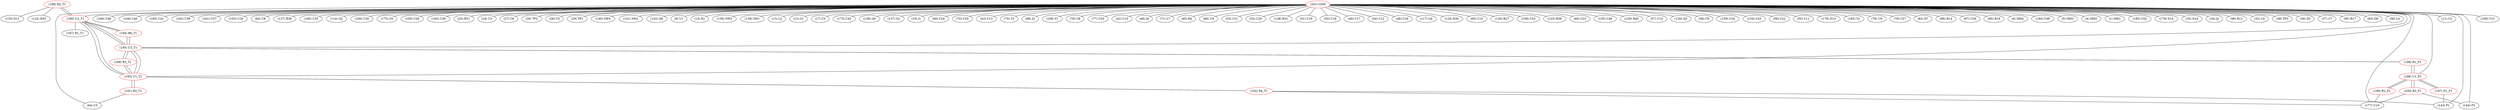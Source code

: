 graph {
	188 [label="(188) R2_T1" color=red]
	135 [label="(135) D11"]
	122 [label="(122) R35"]
	190 [label="(190) U2_T1"]
	189 [label="(189) R5_T1" color=red]
	195 [label="(195) U3_T1"]
	193 [label="(193) U1_T1"]
	190 [label="(190) U2_T1" color=red]
	195 [label="(195) U3_T1"]
	193 [label="(193) U1_T1"]
	188 [label="(188) R2_T1"]
	187 [label="(187) R1_T1"]
	194 [label="(194) R6_T1"]
	191 [label="(191) R3_T1" color=red]
	44 [label="(44) U5"]
	193 [label="(193) U1_T1"]
	192 [label="(192) R4_T1" color=red]
	177 [label="(177) U10"]
	143 [label="(143) P1"]
	193 [label="(193) U1_T1"]
	193 [label="(193) U1_T1" color=red]
	192 [label="(192) R4_T1"]
	190 [label="(190) U2_T1"]
	195 [label="(195) U3_T1"]
	189 [label="(189) R5_T1"]
	191 [label="(191) R3_T1"]
	194 [label="(194) R6_T1" color=red]
	195 [label="(195) U3_T1"]
	190 [label="(190) U2_T1"]
	195 [label="(195) U3_T1" color=red]
	194 [label="(194) R6_T1"]
	189 [label="(189) R5_T1"]
	190 [label="(190) U2_T1"]
	193 [label="(193) U1_T1"]
	198 [label="(198) R1_P1"]
	196 [label="(196) U1_P1" color=red]
	197 [label="(197) D1_P1"]
	199 [label="(199) R2_P1"]
	200 [label="(200) R3_P1"]
	198 [label="(198) R1_P1"]
	197 [label="(197) D1_P1" color=red]
	143 [label="(143) P1"]
	196 [label="(196) U1_P1"]
	198 [label="(198) R1_P1" color=red]
	195 [label="(195) U3_T1"]
	196 [label="(196) U1_P1"]
	199 [label="(199) R2_P1" color=red]
	177 [label="(177) U10"]
	196 [label="(196) U1_P1"]
	200 [label="(200) R3_P1" color=red]
	177 [label="(177) U10"]
	144 [label="(144) P2"]
	196 [label="(196) U1_P1"]
	201 [label="(201) GND" color=red]
	11 [label="(11) C2"]
	109 [label="(109) C31"]
	166 [label="(166) C48"]
	164 [label="(164) C40"]
	165 [label="(165) C41"]
	162 [label="(162) C38"]
	161 [label="(161) C37"]
	103 [label="(103) C29"]
	64 [label="(64) U8"]
	127 [label="(127) R39"]
	160 [label="(160) C35"]
	114 [label="(114) Q2"]
	106 [label="(106) C30"]
	175 [label="(175) S5"]
	100 [label="(100) C28"]
	163 [label="(163) C39"]
	25 [label="(25) BT1"]
	24 [label="(24) U3"]
	27 [label="(27) C6"]
	177 [label="(177) U10"]
	30 [label="(30) TP2"]
	28 [label="(28) C5"]
	29 [label="(29) TP1"]
	144 [label="(144) P2"]
	140 [label="(140) SW4"]
	141 [label="(141) SW2"]
	132 [label="(132) Q6"]
	9 [label="(9) U1"]
	14 [label="(14) R1"]
	139 [label="(139) SW3"]
	138 [label="(138) SW1"]
	13 [label="(13) L2"]
	12 [label="(12) C1"]
	17 [label="(17) C3"]
	173 [label="(173) C42"]
	136 [label="(136) Q5"]
	137 [label="(137) Q1"]
	19 [label="(19) J1"]
	69 [label="(69) C24"]
	70 [label="(70) C25"]
	44 [label="(44) U5"]
	43 [label="(43) C13"]
	75 [label="(75) Y3"]
	68 [label="(68) J3"]
	169 [label="(169) Y1"]
	76 [label="(76) C8"]
	77 [label="(77) C53"]
	42 [label="(42) C15"]
	46 [label="(46) J4"]
	71 [label="(71) L7"]
	40 [label="(40) R4"]
	66 [label="(66) U6"]
	53 [label="(53) C21"]
	52 [label="(52) C20"]
	128 [label="(128) R31"]
	51 [label="(51) C19"]
	50 [label="(50) C18"]
	49 [label="(49) C17"]
	54 [label="(54) C12"]
	48 [label="(48) C16"]
	117 [label="(117) Q4"]
	124 [label="(124) R30"]
	65 [label="(65) C10"]
	126 [label="(126) R27"]
	158 [label="(158) C33"]
	125 [label="(125) R36"]
	60 [label="(60) C23"]
	155 [label="(155) C46"]
	129 [label="(129) R40"]
	57 [label="(57) C14"]
	120 [label="(120) Q3"]
	58 [label="(58) C9"]
	159 [label="(159) C34"]
	154 [label="(154) C43"]
	56 [label="(56) C22"]
	55 [label="(55) C11"]
	143 [label="(143) P1"]
	178 [label="(178) D13"]
	183 [label="(183) Y2"]
	78 [label="(78) U9"]
	79 [label="(79) C27"]
	82 [label="(82) D7"]
	86 [label="(86) R14"]
	87 [label="(87) C26"]
	90 [label="(90) R18"]
	6 [label="(6) MH4"]
	184 [label="(184) C49"]
	5 [label="(5) MH3"]
	4 [label="(4) MH2"]
	1 [label="(1) MH1"]
	185 [label="(185) C52"]
	179 [label="(179) D14"]
	35 [label="(35) D16"]
	34 [label="(34) J2"]
	96 [label="(96) R12"]
	32 [label="(32) C4"]
	38 [label="(38) TP3"]
	39 [label="(39) D5"]
	37 [label="(37) C7"]
	95 [label="(95) R17"]
	83 [label="(83) D9"]
	36 [label="(36) L4"]
	195 [label="(195) U3_T1"]
	193 [label="(193) U1_T1"]
	190 [label="(190) U2_T1"]
	196 [label="(196) U1_P1"]
	188 -- 135
	188 -- 122
	188 -- 190
	189 -- 195
	189 -- 193
	190 -- 195
	190 -- 193
	190 -- 188
	190 -- 187
	190 -- 194
	191 -- 44
	191 -- 193
	192 -- 177
	192 -- 143
	192 -- 193
	193 -- 192
	193 -- 190
	193 -- 195
	193 -- 189
	193 -- 191
	194 -- 195
	194 -- 190
	195 -- 194
	195 -- 189
	195 -- 190
	195 -- 193
	195 -- 198
	196 -- 197
	196 -- 199
	196 -- 200
	196 -- 198
	197 -- 143
	197 -- 196
	198 -- 195
	198 -- 196
	199 -- 177
	199 -- 196
	200 -- 177
	200 -- 144
	200 -- 196
	201 -- 11
	201 -- 109
	201 -- 166
	201 -- 164
	201 -- 165
	201 -- 162
	201 -- 161
	201 -- 103
	201 -- 64
	201 -- 127
	201 -- 160
	201 -- 114
	201 -- 106
	201 -- 175
	201 -- 100
	201 -- 163
	201 -- 25
	201 -- 24
	201 -- 27
	201 -- 177
	201 -- 30
	201 -- 28
	201 -- 29
	201 -- 144
	201 -- 140
	201 -- 141
	201 -- 132
	201 -- 9
	201 -- 14
	201 -- 139
	201 -- 138
	201 -- 13
	201 -- 12
	201 -- 17
	201 -- 173
	201 -- 136
	201 -- 137
	201 -- 19
	201 -- 69
	201 -- 70
	201 -- 44
	201 -- 43
	201 -- 75
	201 -- 68
	201 -- 169
	201 -- 76
	201 -- 77
	201 -- 42
	201 -- 46
	201 -- 71
	201 -- 40
	201 -- 66
	201 -- 53
	201 -- 52
	201 -- 128
	201 -- 51
	201 -- 50
	201 -- 49
	201 -- 54
	201 -- 48
	201 -- 117
	201 -- 124
	201 -- 65
	201 -- 126
	201 -- 158
	201 -- 125
	201 -- 60
	201 -- 155
	201 -- 129
	201 -- 57
	201 -- 120
	201 -- 58
	201 -- 159
	201 -- 154
	201 -- 56
	201 -- 55
	201 -- 143
	201 -- 178
	201 -- 183
	201 -- 78
	201 -- 79
	201 -- 82
	201 -- 86
	201 -- 87
	201 -- 90
	201 -- 6
	201 -- 184
	201 -- 5
	201 -- 4
	201 -- 1
	201 -- 185
	201 -- 179
	201 -- 35
	201 -- 34
	201 -- 96
	201 -- 32
	201 -- 38
	201 -- 39
	201 -- 37
	201 -- 95
	201 -- 83
	201 -- 36
	201 -- 195
	201 -- 193
	201 -- 190
	201 -- 196
}